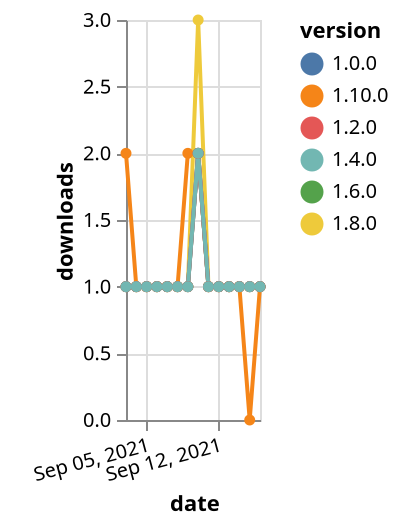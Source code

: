 {"$schema": "https://vega.github.io/schema/vega-lite/v5.json", "description": "A simple bar chart with embedded data.", "data": {"values": [{"date": "2021-09-03", "total": 159, "delta": 1, "version": "1.6.0"}, {"date": "2021-09-04", "total": 160, "delta": 1, "version": "1.6.0"}, {"date": "2021-09-05", "total": 161, "delta": 1, "version": "1.6.0"}, {"date": "2021-09-06", "total": 162, "delta": 1, "version": "1.6.0"}, {"date": "2021-09-07", "total": 163, "delta": 1, "version": "1.6.0"}, {"date": "2021-09-08", "total": 164, "delta": 1, "version": "1.6.0"}, {"date": "2021-09-09", "total": 165, "delta": 1, "version": "1.6.0"}, {"date": "2021-09-10", "total": 167, "delta": 2, "version": "1.6.0"}, {"date": "2021-09-11", "total": 168, "delta": 1, "version": "1.6.0"}, {"date": "2021-09-12", "total": 169, "delta": 1, "version": "1.6.0"}, {"date": "2021-09-13", "total": 170, "delta": 1, "version": "1.6.0"}, {"date": "2021-09-14", "total": 171, "delta": 1, "version": "1.6.0"}, {"date": "2021-09-15", "total": 172, "delta": 1, "version": "1.6.0"}, {"date": "2021-09-16", "total": 173, "delta": 1, "version": "1.6.0"}, {"date": "2021-09-03", "total": 181, "delta": 1, "version": "1.8.0"}, {"date": "2021-09-04", "total": 182, "delta": 1, "version": "1.8.0"}, {"date": "2021-09-05", "total": 183, "delta": 1, "version": "1.8.0"}, {"date": "2021-09-06", "total": 184, "delta": 1, "version": "1.8.0"}, {"date": "2021-09-07", "total": 185, "delta": 1, "version": "1.8.0"}, {"date": "2021-09-08", "total": 186, "delta": 1, "version": "1.8.0"}, {"date": "2021-09-09", "total": 187, "delta": 1, "version": "1.8.0"}, {"date": "2021-09-10", "total": 190, "delta": 3, "version": "1.8.0"}, {"date": "2021-09-11", "total": 191, "delta": 1, "version": "1.8.0"}, {"date": "2021-09-12", "total": 192, "delta": 1, "version": "1.8.0"}, {"date": "2021-09-13", "total": 193, "delta": 1, "version": "1.8.0"}, {"date": "2021-09-14", "total": 194, "delta": 1, "version": "1.8.0"}, {"date": "2021-09-15", "total": 195, "delta": 1, "version": "1.8.0"}, {"date": "2021-09-16", "total": 196, "delta": 1, "version": "1.8.0"}, {"date": "2021-09-03", "total": 119, "delta": 2, "version": "1.10.0"}, {"date": "2021-09-04", "total": 120, "delta": 1, "version": "1.10.0"}, {"date": "2021-09-05", "total": 121, "delta": 1, "version": "1.10.0"}, {"date": "2021-09-06", "total": 122, "delta": 1, "version": "1.10.0"}, {"date": "2021-09-07", "total": 123, "delta": 1, "version": "1.10.0"}, {"date": "2021-09-08", "total": 124, "delta": 1, "version": "1.10.0"}, {"date": "2021-09-09", "total": 126, "delta": 2, "version": "1.10.0"}, {"date": "2021-09-10", "total": 128, "delta": 2, "version": "1.10.0"}, {"date": "2021-09-11", "total": 129, "delta": 1, "version": "1.10.0"}, {"date": "2021-09-12", "total": 130, "delta": 1, "version": "1.10.0"}, {"date": "2021-09-13", "total": 131, "delta": 1, "version": "1.10.0"}, {"date": "2021-09-14", "total": 132, "delta": 1, "version": "1.10.0"}, {"date": "2021-09-15", "total": 132, "delta": 0, "version": "1.10.0"}, {"date": "2021-09-16", "total": 133, "delta": 1, "version": "1.10.0"}, {"date": "2021-09-03", "total": 229, "delta": 1, "version": "1.0.0"}, {"date": "2021-09-04", "total": 230, "delta": 1, "version": "1.0.0"}, {"date": "2021-09-05", "total": 231, "delta": 1, "version": "1.0.0"}, {"date": "2021-09-06", "total": 232, "delta": 1, "version": "1.0.0"}, {"date": "2021-09-07", "total": 233, "delta": 1, "version": "1.0.0"}, {"date": "2021-09-08", "total": 234, "delta": 1, "version": "1.0.0"}, {"date": "2021-09-09", "total": 235, "delta": 1, "version": "1.0.0"}, {"date": "2021-09-10", "total": 237, "delta": 2, "version": "1.0.0"}, {"date": "2021-09-11", "total": 238, "delta": 1, "version": "1.0.0"}, {"date": "2021-09-12", "total": 239, "delta": 1, "version": "1.0.0"}, {"date": "2021-09-13", "total": 240, "delta": 1, "version": "1.0.0"}, {"date": "2021-09-14", "total": 241, "delta": 1, "version": "1.0.0"}, {"date": "2021-09-15", "total": 242, "delta": 1, "version": "1.0.0"}, {"date": "2021-09-16", "total": 243, "delta": 1, "version": "1.0.0"}, {"date": "2021-09-03", "total": 184, "delta": 1, "version": "1.2.0"}, {"date": "2021-09-04", "total": 185, "delta": 1, "version": "1.2.0"}, {"date": "2021-09-05", "total": 186, "delta": 1, "version": "1.2.0"}, {"date": "2021-09-06", "total": 187, "delta": 1, "version": "1.2.0"}, {"date": "2021-09-07", "total": 188, "delta": 1, "version": "1.2.0"}, {"date": "2021-09-08", "total": 189, "delta": 1, "version": "1.2.0"}, {"date": "2021-09-09", "total": 190, "delta": 1, "version": "1.2.0"}, {"date": "2021-09-10", "total": 192, "delta": 2, "version": "1.2.0"}, {"date": "2021-09-11", "total": 193, "delta": 1, "version": "1.2.0"}, {"date": "2021-09-12", "total": 194, "delta": 1, "version": "1.2.0"}, {"date": "2021-09-13", "total": 195, "delta": 1, "version": "1.2.0"}, {"date": "2021-09-14", "total": 196, "delta": 1, "version": "1.2.0"}, {"date": "2021-09-15", "total": 197, "delta": 1, "version": "1.2.0"}, {"date": "2021-09-16", "total": 198, "delta": 1, "version": "1.2.0"}, {"date": "2021-09-03", "total": 179, "delta": 1, "version": "1.4.0"}, {"date": "2021-09-04", "total": 180, "delta": 1, "version": "1.4.0"}, {"date": "2021-09-05", "total": 181, "delta": 1, "version": "1.4.0"}, {"date": "2021-09-06", "total": 182, "delta": 1, "version": "1.4.0"}, {"date": "2021-09-07", "total": 183, "delta": 1, "version": "1.4.0"}, {"date": "2021-09-08", "total": 184, "delta": 1, "version": "1.4.0"}, {"date": "2021-09-09", "total": 185, "delta": 1, "version": "1.4.0"}, {"date": "2021-09-10", "total": 187, "delta": 2, "version": "1.4.0"}, {"date": "2021-09-11", "total": 188, "delta": 1, "version": "1.4.0"}, {"date": "2021-09-12", "total": 189, "delta": 1, "version": "1.4.0"}, {"date": "2021-09-13", "total": 190, "delta": 1, "version": "1.4.0"}, {"date": "2021-09-14", "total": 191, "delta": 1, "version": "1.4.0"}, {"date": "2021-09-15", "total": 192, "delta": 1, "version": "1.4.0"}, {"date": "2021-09-16", "total": 193, "delta": 1, "version": "1.4.0"}]}, "width": "container", "mark": {"type": "line", "point": {"filled": true}}, "encoding": {"x": {"field": "date", "type": "temporal", "timeUnit": "yearmonthdate", "title": "date", "axis": {"labelAngle": -15}}, "y": {"field": "delta", "type": "quantitative", "title": "downloads"}, "color": {"field": "version", "type": "nominal"}, "tooltip": {"field": "delta"}}}